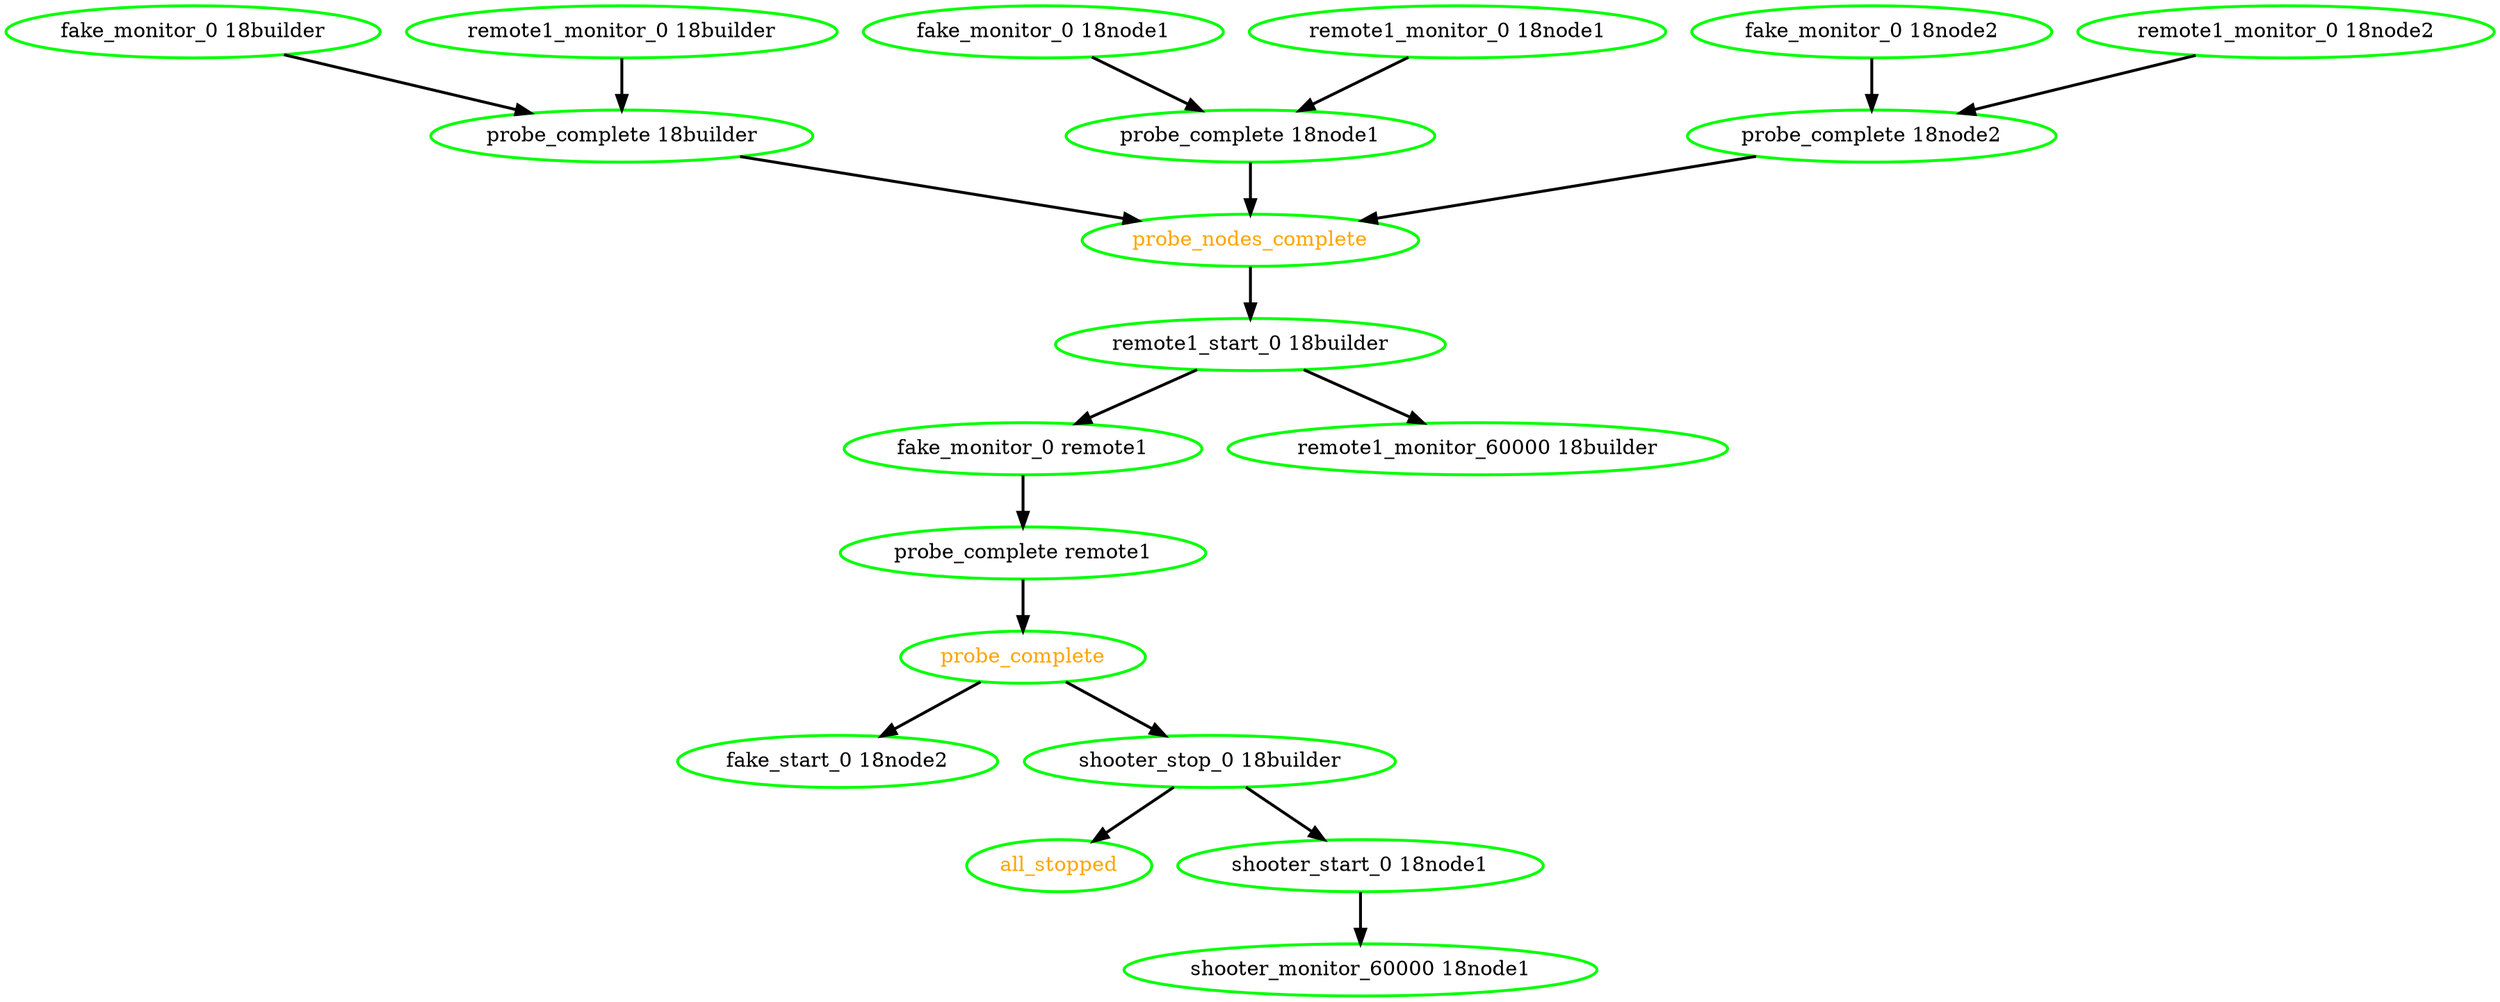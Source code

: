  digraph "g" {
"all_stopped" [ style=bold color="green" fontcolor="orange"]
"fake_monitor_0 18builder" -> "probe_complete 18builder" [ style = bold]
"fake_monitor_0 18builder" [ style=bold color="green" fontcolor="black"]
"fake_monitor_0 18node1" -> "probe_complete 18node1" [ style = bold]
"fake_monitor_0 18node1" [ style=bold color="green" fontcolor="black"]
"fake_monitor_0 18node2" -> "probe_complete 18node2" [ style = bold]
"fake_monitor_0 18node2" [ style=bold color="green" fontcolor="black"]
"fake_monitor_0 remote1" -> "probe_complete remote1" [ style = bold]
"fake_monitor_0 remote1" [ style=bold color="green" fontcolor="black"]
"fake_start_0 18node2" [ style=bold color="green" fontcolor="black"]
"probe_complete 18builder" -> "probe_nodes_complete" [ style = bold]
"probe_complete 18builder" [ style=bold color="green" fontcolor="black"]
"probe_complete 18node1" -> "probe_nodes_complete" [ style = bold]
"probe_complete 18node1" [ style=bold color="green" fontcolor="black"]
"probe_complete 18node2" -> "probe_nodes_complete" [ style = bold]
"probe_complete 18node2" [ style=bold color="green" fontcolor="black"]
"probe_complete remote1" -> "probe_complete" [ style = bold]
"probe_complete remote1" [ style=bold color="green" fontcolor="black"]
"probe_complete" -> "fake_start_0 18node2" [ style = bold]
"probe_complete" -> "shooter_stop_0 18builder" [ style = bold]
"probe_complete" [ style=bold color="green" fontcolor="orange"]
"probe_nodes_complete" -> "remote1_start_0 18builder" [ style = bold]
"probe_nodes_complete" [ style=bold color="green" fontcolor="orange"]
"remote1_monitor_0 18builder" -> "probe_complete 18builder" [ style = bold]
"remote1_monitor_0 18builder" [ style=bold color="green" fontcolor="black"]
"remote1_monitor_0 18node1" -> "probe_complete 18node1" [ style = bold]
"remote1_monitor_0 18node1" [ style=bold color="green" fontcolor="black"]
"remote1_monitor_0 18node2" -> "probe_complete 18node2" [ style = bold]
"remote1_monitor_0 18node2" [ style=bold color="green" fontcolor="black"]
"remote1_monitor_60000 18builder" [ style=bold color="green" fontcolor="black"]
"remote1_start_0 18builder" -> "fake_monitor_0 remote1" [ style = bold]
"remote1_start_0 18builder" -> "remote1_monitor_60000 18builder" [ style = bold]
"remote1_start_0 18builder" [ style=bold color="green" fontcolor="black"]
"shooter_monitor_60000 18node1" [ style=bold color="green" fontcolor="black"]
"shooter_start_0 18node1" -> "shooter_monitor_60000 18node1" [ style = bold]
"shooter_start_0 18node1" [ style=bold color="green" fontcolor="black"]
"shooter_stop_0 18builder" -> "all_stopped" [ style = bold]
"shooter_stop_0 18builder" -> "shooter_start_0 18node1" [ style = bold]
"shooter_stop_0 18builder" [ style=bold color="green" fontcolor="black"]
}
